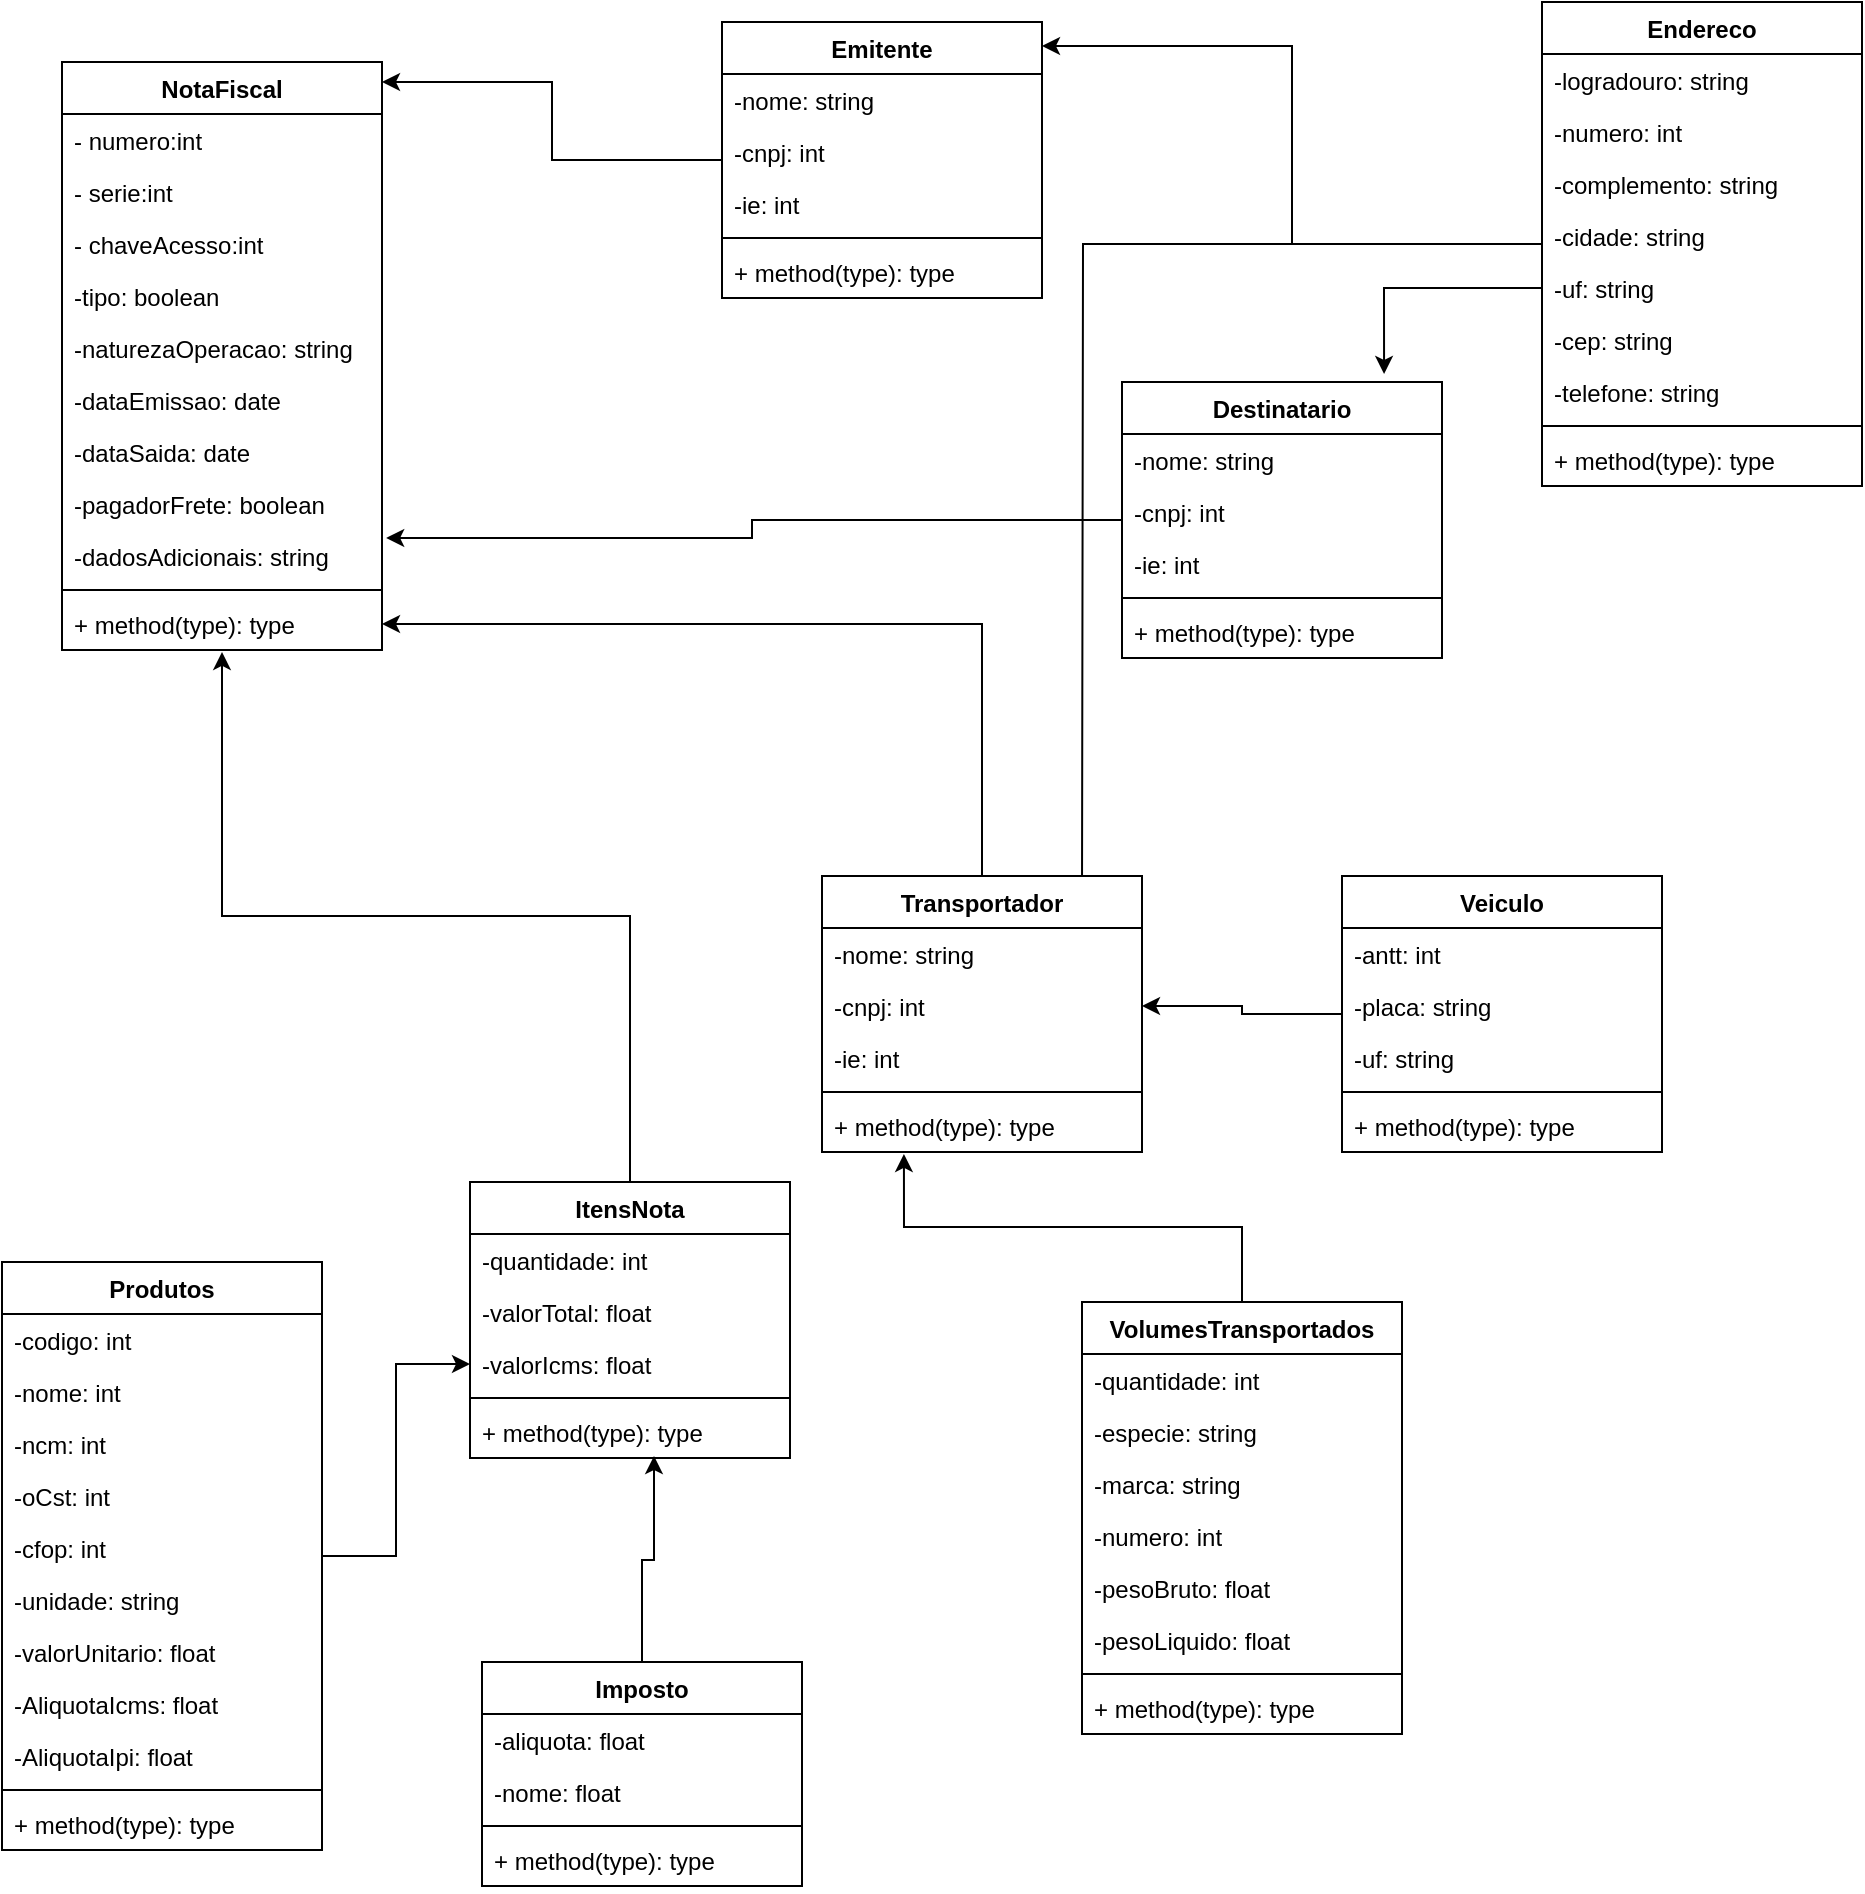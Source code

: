 <mxfile version="14.6.13" type="device"><diagram id="J-3nl17zhXkd8UWwo4iv" name="Página-1"><mxGraphModel dx="1662" dy="822" grid="1" gridSize="10" guides="1" tooltips="1" connect="1" arrows="1" fold="1" page="1" pageScale="1" pageWidth="827" pageHeight="1169" math="0" shadow="0"><root><mxCell id="0"/><mxCell id="1" parent="0"/><mxCell id="zcqOeVpO_hFbRM_wEelr-1" value="NotaFiscal" style="swimlane;fontStyle=1;align=center;verticalAlign=top;childLayout=stackLayout;horizontal=1;startSize=26;horizontalStack=0;resizeParent=1;resizeParentMax=0;resizeLast=0;collapsible=1;marginBottom=0;" vertex="1" parent="1"><mxGeometry x="50" y="40" width="160" height="294" as="geometry"/></mxCell><mxCell id="zcqOeVpO_hFbRM_wEelr-2" value="- numero:int" style="text;strokeColor=none;fillColor=none;align=left;verticalAlign=top;spacingLeft=4;spacingRight=4;overflow=hidden;rotatable=0;points=[[0,0.5],[1,0.5]];portConstraint=eastwest;" vertex="1" parent="zcqOeVpO_hFbRM_wEelr-1"><mxGeometry y="26" width="160" height="26" as="geometry"/></mxCell><mxCell id="zcqOeVpO_hFbRM_wEelr-5" value="- serie:int" style="text;strokeColor=none;fillColor=none;align=left;verticalAlign=top;spacingLeft=4;spacingRight=4;overflow=hidden;rotatable=0;points=[[0,0.5],[1,0.5]];portConstraint=eastwest;" vertex="1" parent="zcqOeVpO_hFbRM_wEelr-1"><mxGeometry y="52" width="160" height="26" as="geometry"/></mxCell><mxCell id="zcqOeVpO_hFbRM_wEelr-6" value="- chaveAcesso:int" style="text;strokeColor=none;fillColor=none;align=left;verticalAlign=top;spacingLeft=4;spacingRight=4;overflow=hidden;rotatable=0;points=[[0,0.5],[1,0.5]];portConstraint=eastwest;" vertex="1" parent="zcqOeVpO_hFbRM_wEelr-1"><mxGeometry y="78" width="160" height="26" as="geometry"/></mxCell><mxCell id="zcqOeVpO_hFbRM_wEelr-7" value="-tipo: boolean" style="text;strokeColor=none;fillColor=none;align=left;verticalAlign=top;spacingLeft=4;spacingRight=4;overflow=hidden;rotatable=0;points=[[0,0.5],[1,0.5]];portConstraint=eastwest;" vertex="1" parent="zcqOeVpO_hFbRM_wEelr-1"><mxGeometry y="104" width="160" height="26" as="geometry"/></mxCell><mxCell id="zcqOeVpO_hFbRM_wEelr-8" value="-naturezaOperacao: string" style="text;strokeColor=none;fillColor=none;align=left;verticalAlign=top;spacingLeft=4;spacingRight=4;overflow=hidden;rotatable=0;points=[[0,0.5],[1,0.5]];portConstraint=eastwest;" vertex="1" parent="zcqOeVpO_hFbRM_wEelr-1"><mxGeometry y="130" width="160" height="26" as="geometry"/></mxCell><mxCell id="zcqOeVpO_hFbRM_wEelr-37" value="-dataEmissao: date" style="text;strokeColor=none;fillColor=none;align=left;verticalAlign=top;spacingLeft=4;spacingRight=4;overflow=hidden;rotatable=0;points=[[0,0.5],[1,0.5]];portConstraint=eastwest;" vertex="1" parent="zcqOeVpO_hFbRM_wEelr-1"><mxGeometry y="156" width="160" height="26" as="geometry"/></mxCell><mxCell id="zcqOeVpO_hFbRM_wEelr-38" value="-dataSaida: date" style="text;strokeColor=none;fillColor=none;align=left;verticalAlign=top;spacingLeft=4;spacingRight=4;overflow=hidden;rotatable=0;points=[[0,0.5],[1,0.5]];portConstraint=eastwest;" vertex="1" parent="zcqOeVpO_hFbRM_wEelr-1"><mxGeometry y="182" width="160" height="26" as="geometry"/></mxCell><mxCell id="zcqOeVpO_hFbRM_wEelr-51" value="-pagadorFrete: boolean" style="text;strokeColor=none;fillColor=none;align=left;verticalAlign=top;spacingLeft=4;spacingRight=4;overflow=hidden;rotatable=0;points=[[0,0.5],[1,0.5]];portConstraint=eastwest;" vertex="1" parent="zcqOeVpO_hFbRM_wEelr-1"><mxGeometry y="208" width="160" height="26" as="geometry"/></mxCell><mxCell id="zcqOeVpO_hFbRM_wEelr-93" value="-dadosAdicionais: string" style="text;strokeColor=none;fillColor=none;align=left;verticalAlign=top;spacingLeft=4;spacingRight=4;overflow=hidden;rotatable=0;points=[[0,0.5],[1,0.5]];portConstraint=eastwest;" vertex="1" parent="zcqOeVpO_hFbRM_wEelr-1"><mxGeometry y="234" width="160" height="26" as="geometry"/></mxCell><mxCell id="zcqOeVpO_hFbRM_wEelr-3" value="" style="line;strokeWidth=1;fillColor=none;align=left;verticalAlign=middle;spacingTop=-1;spacingLeft=3;spacingRight=3;rotatable=0;labelPosition=right;points=[];portConstraint=eastwest;" vertex="1" parent="zcqOeVpO_hFbRM_wEelr-1"><mxGeometry y="260" width="160" height="8" as="geometry"/></mxCell><mxCell id="zcqOeVpO_hFbRM_wEelr-4" value="+ method(type): type" style="text;strokeColor=none;fillColor=none;align=left;verticalAlign=top;spacingLeft=4;spacingRight=4;overflow=hidden;rotatable=0;points=[[0,0.5],[1,0.5]];portConstraint=eastwest;" vertex="1" parent="zcqOeVpO_hFbRM_wEelr-1"><mxGeometry y="268" width="160" height="26" as="geometry"/></mxCell><mxCell id="zcqOeVpO_hFbRM_wEelr-101" style="edgeStyle=orthogonalEdgeStyle;rounded=0;orthogonalLoop=1;jettySize=auto;html=1;entryX=1;entryY=0.034;entryDx=0;entryDy=0;entryPerimeter=0;" edge="1" parent="1" source="zcqOeVpO_hFbRM_wEelr-10" target="zcqOeVpO_hFbRM_wEelr-1"><mxGeometry relative="1" as="geometry"/></mxCell><mxCell id="zcqOeVpO_hFbRM_wEelr-10" value="Emitente" style="swimlane;fontStyle=1;align=center;verticalAlign=top;childLayout=stackLayout;horizontal=1;startSize=26;horizontalStack=0;resizeParent=1;resizeParentMax=0;resizeLast=0;collapsible=1;marginBottom=0;" vertex="1" parent="1"><mxGeometry x="380" y="20" width="160" height="138" as="geometry"/></mxCell><mxCell id="zcqOeVpO_hFbRM_wEelr-11" value="-nome: string" style="text;strokeColor=none;fillColor=none;align=left;verticalAlign=top;spacingLeft=4;spacingRight=4;overflow=hidden;rotatable=0;points=[[0,0.5],[1,0.5]];portConstraint=eastwest;" vertex="1" parent="zcqOeVpO_hFbRM_wEelr-10"><mxGeometry y="26" width="160" height="26" as="geometry"/></mxCell><mxCell id="zcqOeVpO_hFbRM_wEelr-14" value="-cnpj: int" style="text;strokeColor=none;fillColor=none;align=left;verticalAlign=top;spacingLeft=4;spacingRight=4;overflow=hidden;rotatable=0;points=[[0,0.5],[1,0.5]];portConstraint=eastwest;" vertex="1" parent="zcqOeVpO_hFbRM_wEelr-10"><mxGeometry y="52" width="160" height="26" as="geometry"/></mxCell><mxCell id="zcqOeVpO_hFbRM_wEelr-15" value="-ie: int" style="text;strokeColor=none;fillColor=none;align=left;verticalAlign=top;spacingLeft=4;spacingRight=4;overflow=hidden;rotatable=0;points=[[0,0.5],[1,0.5]];portConstraint=eastwest;" vertex="1" parent="zcqOeVpO_hFbRM_wEelr-10"><mxGeometry y="78" width="160" height="26" as="geometry"/></mxCell><mxCell id="zcqOeVpO_hFbRM_wEelr-12" value="" style="line;strokeWidth=1;fillColor=none;align=left;verticalAlign=middle;spacingTop=-1;spacingLeft=3;spacingRight=3;rotatable=0;labelPosition=right;points=[];portConstraint=eastwest;" vertex="1" parent="zcqOeVpO_hFbRM_wEelr-10"><mxGeometry y="104" width="160" height="8" as="geometry"/></mxCell><mxCell id="zcqOeVpO_hFbRM_wEelr-13" value="+ method(type): type" style="text;strokeColor=none;fillColor=none;align=left;verticalAlign=top;spacingLeft=4;spacingRight=4;overflow=hidden;rotatable=0;points=[[0,0.5],[1,0.5]];portConstraint=eastwest;" vertex="1" parent="zcqOeVpO_hFbRM_wEelr-10"><mxGeometry y="112" width="160" height="26" as="geometry"/></mxCell><mxCell id="zcqOeVpO_hFbRM_wEelr-99" style="edgeStyle=orthogonalEdgeStyle;rounded=0;orthogonalLoop=1;jettySize=auto;html=1;entryX=1;entryY=0.087;entryDx=0;entryDy=0;entryPerimeter=0;" edge="1" parent="1" source="zcqOeVpO_hFbRM_wEelr-17" target="zcqOeVpO_hFbRM_wEelr-10"><mxGeometry relative="1" as="geometry"/></mxCell><mxCell id="zcqOeVpO_hFbRM_wEelr-106" style="edgeStyle=orthogonalEdgeStyle;rounded=0;orthogonalLoop=1;jettySize=auto;html=1;" edge="1" parent="1" source="zcqOeVpO_hFbRM_wEelr-17"><mxGeometry relative="1" as="geometry"><mxPoint x="560" y="460" as="targetPoint"/></mxGeometry></mxCell><mxCell id="zcqOeVpO_hFbRM_wEelr-17" value="Endereco" style="swimlane;fontStyle=1;align=center;verticalAlign=top;childLayout=stackLayout;horizontal=1;startSize=26;horizontalStack=0;resizeParent=1;resizeParentMax=0;resizeLast=0;collapsible=1;marginBottom=0;" vertex="1" parent="1"><mxGeometry x="790" y="10" width="160" height="242" as="geometry"/></mxCell><mxCell id="zcqOeVpO_hFbRM_wEelr-18" value="-logradouro: string" style="text;strokeColor=none;fillColor=none;align=left;verticalAlign=top;spacingLeft=4;spacingRight=4;overflow=hidden;rotatable=0;points=[[0,0.5],[1,0.5]];portConstraint=eastwest;" vertex="1" parent="zcqOeVpO_hFbRM_wEelr-17"><mxGeometry y="26" width="160" height="26" as="geometry"/></mxCell><mxCell id="zcqOeVpO_hFbRM_wEelr-21" value="-numero: int" style="text;strokeColor=none;fillColor=none;align=left;verticalAlign=top;spacingLeft=4;spacingRight=4;overflow=hidden;rotatable=0;points=[[0,0.5],[1,0.5]];portConstraint=eastwest;" vertex="1" parent="zcqOeVpO_hFbRM_wEelr-17"><mxGeometry y="52" width="160" height="26" as="geometry"/></mxCell><mxCell id="zcqOeVpO_hFbRM_wEelr-22" value="-complemento: string" style="text;strokeColor=none;fillColor=none;align=left;verticalAlign=top;spacingLeft=4;spacingRight=4;overflow=hidden;rotatable=0;points=[[0,0.5],[1,0.5]];portConstraint=eastwest;" vertex="1" parent="zcqOeVpO_hFbRM_wEelr-17"><mxGeometry y="78" width="160" height="26" as="geometry"/></mxCell><mxCell id="zcqOeVpO_hFbRM_wEelr-23" value="-cidade: string" style="text;strokeColor=none;fillColor=none;align=left;verticalAlign=top;spacingLeft=4;spacingRight=4;overflow=hidden;rotatable=0;points=[[0,0.5],[1,0.5]];portConstraint=eastwest;" vertex="1" parent="zcqOeVpO_hFbRM_wEelr-17"><mxGeometry y="104" width="160" height="26" as="geometry"/></mxCell><mxCell id="zcqOeVpO_hFbRM_wEelr-24" value="-uf: string" style="text;strokeColor=none;fillColor=none;align=left;verticalAlign=top;spacingLeft=4;spacingRight=4;overflow=hidden;rotatable=0;points=[[0,0.5],[1,0.5]];portConstraint=eastwest;" vertex="1" parent="zcqOeVpO_hFbRM_wEelr-17"><mxGeometry y="130" width="160" height="26" as="geometry"/></mxCell><mxCell id="zcqOeVpO_hFbRM_wEelr-25" value="-cep: string" style="text;strokeColor=none;fillColor=none;align=left;verticalAlign=top;spacingLeft=4;spacingRight=4;overflow=hidden;rotatable=0;points=[[0,0.5],[1,0.5]];portConstraint=eastwest;" vertex="1" parent="zcqOeVpO_hFbRM_wEelr-17"><mxGeometry y="156" width="160" height="26" as="geometry"/></mxCell><mxCell id="zcqOeVpO_hFbRM_wEelr-26" value="-telefone: string" style="text;strokeColor=none;fillColor=none;align=left;verticalAlign=top;spacingLeft=4;spacingRight=4;overflow=hidden;rotatable=0;points=[[0,0.5],[1,0.5]];portConstraint=eastwest;" vertex="1" parent="zcqOeVpO_hFbRM_wEelr-17"><mxGeometry y="182" width="160" height="26" as="geometry"/></mxCell><mxCell id="zcqOeVpO_hFbRM_wEelr-19" value="" style="line;strokeWidth=1;fillColor=none;align=left;verticalAlign=middle;spacingTop=-1;spacingLeft=3;spacingRight=3;rotatable=0;labelPosition=right;points=[];portConstraint=eastwest;" vertex="1" parent="zcqOeVpO_hFbRM_wEelr-17"><mxGeometry y="208" width="160" height="8" as="geometry"/></mxCell><mxCell id="zcqOeVpO_hFbRM_wEelr-20" value="+ method(type): type" style="text;strokeColor=none;fillColor=none;align=left;verticalAlign=top;spacingLeft=4;spacingRight=4;overflow=hidden;rotatable=0;points=[[0,0.5],[1,0.5]];portConstraint=eastwest;" vertex="1" parent="zcqOeVpO_hFbRM_wEelr-17"><mxGeometry y="216" width="160" height="26" as="geometry"/></mxCell><mxCell id="zcqOeVpO_hFbRM_wEelr-102" style="edgeStyle=orthogonalEdgeStyle;rounded=0;orthogonalLoop=1;jettySize=auto;html=1;entryX=1.013;entryY=0.154;entryDx=0;entryDy=0;entryPerimeter=0;" edge="1" parent="1" source="zcqOeVpO_hFbRM_wEelr-31" target="zcqOeVpO_hFbRM_wEelr-93"><mxGeometry relative="1" as="geometry"/></mxCell><mxCell id="zcqOeVpO_hFbRM_wEelr-31" value="Destinatario" style="swimlane;fontStyle=1;align=center;verticalAlign=top;childLayout=stackLayout;horizontal=1;startSize=26;horizontalStack=0;resizeParent=1;resizeParentMax=0;resizeLast=0;collapsible=1;marginBottom=0;" vertex="1" parent="1"><mxGeometry x="580" y="200" width="160" height="138" as="geometry"/></mxCell><mxCell id="zcqOeVpO_hFbRM_wEelr-32" value="-nome: string" style="text;strokeColor=none;fillColor=none;align=left;verticalAlign=top;spacingLeft=4;spacingRight=4;overflow=hidden;rotatable=0;points=[[0,0.5],[1,0.5]];portConstraint=eastwest;" vertex="1" parent="zcqOeVpO_hFbRM_wEelr-31"><mxGeometry y="26" width="160" height="26" as="geometry"/></mxCell><mxCell id="zcqOeVpO_hFbRM_wEelr-33" value="-cnpj: int" style="text;strokeColor=none;fillColor=none;align=left;verticalAlign=top;spacingLeft=4;spacingRight=4;overflow=hidden;rotatable=0;points=[[0,0.5],[1,0.5]];portConstraint=eastwest;" vertex="1" parent="zcqOeVpO_hFbRM_wEelr-31"><mxGeometry y="52" width="160" height="26" as="geometry"/></mxCell><mxCell id="zcqOeVpO_hFbRM_wEelr-34" value="-ie: int" style="text;strokeColor=none;fillColor=none;align=left;verticalAlign=top;spacingLeft=4;spacingRight=4;overflow=hidden;rotatable=0;points=[[0,0.5],[1,0.5]];portConstraint=eastwest;" vertex="1" parent="zcqOeVpO_hFbRM_wEelr-31"><mxGeometry y="78" width="160" height="26" as="geometry"/></mxCell><mxCell id="zcqOeVpO_hFbRM_wEelr-35" value="" style="line;strokeWidth=1;fillColor=none;align=left;verticalAlign=middle;spacingTop=-1;spacingLeft=3;spacingRight=3;rotatable=0;labelPosition=right;points=[];portConstraint=eastwest;" vertex="1" parent="zcqOeVpO_hFbRM_wEelr-31"><mxGeometry y="104" width="160" height="8" as="geometry"/></mxCell><mxCell id="zcqOeVpO_hFbRM_wEelr-36" value="+ method(type): type" style="text;strokeColor=none;fillColor=none;align=left;verticalAlign=top;spacingLeft=4;spacingRight=4;overflow=hidden;rotatable=0;points=[[0,0.5],[1,0.5]];portConstraint=eastwest;" vertex="1" parent="zcqOeVpO_hFbRM_wEelr-31"><mxGeometry y="112" width="160" height="26" as="geometry"/></mxCell><mxCell id="zcqOeVpO_hFbRM_wEelr-103" style="edgeStyle=orthogonalEdgeStyle;rounded=0;orthogonalLoop=1;jettySize=auto;html=1;entryX=1;entryY=0.5;entryDx=0;entryDy=0;" edge="1" parent="1" source="zcqOeVpO_hFbRM_wEelr-39" target="zcqOeVpO_hFbRM_wEelr-4"><mxGeometry relative="1" as="geometry"/></mxCell><mxCell id="zcqOeVpO_hFbRM_wEelr-39" value="Transportador" style="swimlane;fontStyle=1;align=center;verticalAlign=top;childLayout=stackLayout;horizontal=1;startSize=26;horizontalStack=0;resizeParent=1;resizeParentMax=0;resizeLast=0;collapsible=1;marginBottom=0;" vertex="1" parent="1"><mxGeometry x="430" y="447" width="160" height="138" as="geometry"/></mxCell><mxCell id="zcqOeVpO_hFbRM_wEelr-40" value="-nome: string" style="text;strokeColor=none;fillColor=none;align=left;verticalAlign=top;spacingLeft=4;spacingRight=4;overflow=hidden;rotatable=0;points=[[0,0.5],[1,0.5]];portConstraint=eastwest;" vertex="1" parent="zcqOeVpO_hFbRM_wEelr-39"><mxGeometry y="26" width="160" height="26" as="geometry"/></mxCell><mxCell id="zcqOeVpO_hFbRM_wEelr-41" value="-cnpj: int" style="text;strokeColor=none;fillColor=none;align=left;verticalAlign=top;spacingLeft=4;spacingRight=4;overflow=hidden;rotatable=0;points=[[0,0.5],[1,0.5]];portConstraint=eastwest;" vertex="1" parent="zcqOeVpO_hFbRM_wEelr-39"><mxGeometry y="52" width="160" height="26" as="geometry"/></mxCell><mxCell id="zcqOeVpO_hFbRM_wEelr-42" value="-ie: int" style="text;strokeColor=none;fillColor=none;align=left;verticalAlign=top;spacingLeft=4;spacingRight=4;overflow=hidden;rotatable=0;points=[[0,0.5],[1,0.5]];portConstraint=eastwest;" vertex="1" parent="zcqOeVpO_hFbRM_wEelr-39"><mxGeometry y="78" width="160" height="26" as="geometry"/></mxCell><mxCell id="zcqOeVpO_hFbRM_wEelr-43" value="" style="line;strokeWidth=1;fillColor=none;align=left;verticalAlign=middle;spacingTop=-1;spacingLeft=3;spacingRight=3;rotatable=0;labelPosition=right;points=[];portConstraint=eastwest;" vertex="1" parent="zcqOeVpO_hFbRM_wEelr-39"><mxGeometry y="104" width="160" height="8" as="geometry"/></mxCell><mxCell id="zcqOeVpO_hFbRM_wEelr-44" value="+ method(type): type" style="text;strokeColor=none;fillColor=none;align=left;verticalAlign=top;spacingLeft=4;spacingRight=4;overflow=hidden;rotatable=0;points=[[0,0.5],[1,0.5]];portConstraint=eastwest;" vertex="1" parent="zcqOeVpO_hFbRM_wEelr-39"><mxGeometry y="112" width="160" height="26" as="geometry"/></mxCell><mxCell id="zcqOeVpO_hFbRM_wEelr-110" style="edgeStyle=orthogonalEdgeStyle;rounded=0;orthogonalLoop=1;jettySize=auto;html=1;entryX=0.575;entryY=0.962;entryDx=0;entryDy=0;entryPerimeter=0;" edge="1" parent="1" source="zcqOeVpO_hFbRM_wEelr-46" target="zcqOeVpO_hFbRM_wEelr-90"><mxGeometry relative="1" as="geometry"/></mxCell><mxCell id="zcqOeVpO_hFbRM_wEelr-46" value="Imposto" style="swimlane;fontStyle=1;align=center;verticalAlign=top;childLayout=stackLayout;horizontal=1;startSize=26;horizontalStack=0;resizeParent=1;resizeParentMax=0;resizeLast=0;collapsible=1;marginBottom=0;" vertex="1" parent="1"><mxGeometry x="260" y="840" width="160" height="112" as="geometry"/></mxCell><mxCell id="zcqOeVpO_hFbRM_wEelr-47" value="-aliquota: float" style="text;strokeColor=none;fillColor=none;align=left;verticalAlign=top;spacingLeft=4;spacingRight=4;overflow=hidden;rotatable=0;points=[[0,0.5],[1,0.5]];portConstraint=eastwest;" vertex="1" parent="zcqOeVpO_hFbRM_wEelr-46"><mxGeometry y="26" width="160" height="26" as="geometry"/></mxCell><mxCell id="zcqOeVpO_hFbRM_wEelr-50" value="-nome: float" style="text;strokeColor=none;fillColor=none;align=left;verticalAlign=top;spacingLeft=4;spacingRight=4;overflow=hidden;rotatable=0;points=[[0,0.5],[1,0.5]];portConstraint=eastwest;" vertex="1" parent="zcqOeVpO_hFbRM_wEelr-46"><mxGeometry y="52" width="160" height="26" as="geometry"/></mxCell><mxCell id="zcqOeVpO_hFbRM_wEelr-48" value="" style="line;strokeWidth=1;fillColor=none;align=left;verticalAlign=middle;spacingTop=-1;spacingLeft=3;spacingRight=3;rotatable=0;labelPosition=right;points=[];portConstraint=eastwest;" vertex="1" parent="zcqOeVpO_hFbRM_wEelr-46"><mxGeometry y="78" width="160" height="8" as="geometry"/></mxCell><mxCell id="zcqOeVpO_hFbRM_wEelr-49" value="+ method(type): type" style="text;strokeColor=none;fillColor=none;align=left;verticalAlign=top;spacingLeft=4;spacingRight=4;overflow=hidden;rotatable=0;points=[[0,0.5],[1,0.5]];portConstraint=eastwest;" vertex="1" parent="zcqOeVpO_hFbRM_wEelr-46"><mxGeometry y="86" width="160" height="26" as="geometry"/></mxCell><mxCell id="zcqOeVpO_hFbRM_wEelr-105" style="edgeStyle=orthogonalEdgeStyle;rounded=0;orthogonalLoop=1;jettySize=auto;html=1;entryX=1;entryY=0.5;entryDx=0;entryDy=0;" edge="1" parent="1" source="zcqOeVpO_hFbRM_wEelr-54" target="zcqOeVpO_hFbRM_wEelr-41"><mxGeometry relative="1" as="geometry"/></mxCell><mxCell id="zcqOeVpO_hFbRM_wEelr-54" value="Veiculo" style="swimlane;fontStyle=1;align=center;verticalAlign=top;childLayout=stackLayout;horizontal=1;startSize=26;horizontalStack=0;resizeParent=1;resizeParentMax=0;resizeLast=0;collapsible=1;marginBottom=0;" vertex="1" parent="1"><mxGeometry x="690" y="447" width="160" height="138" as="geometry"/></mxCell><mxCell id="zcqOeVpO_hFbRM_wEelr-59" value="-antt: int" style="text;strokeColor=none;fillColor=none;align=left;verticalAlign=top;spacingLeft=4;spacingRight=4;overflow=hidden;rotatable=0;points=[[0,0.5],[1,0.5]];portConstraint=eastwest;" vertex="1" parent="zcqOeVpO_hFbRM_wEelr-54"><mxGeometry y="26" width="160" height="26" as="geometry"/></mxCell><mxCell id="zcqOeVpO_hFbRM_wEelr-60" value="-placa: string" style="text;strokeColor=none;fillColor=none;align=left;verticalAlign=top;spacingLeft=4;spacingRight=4;overflow=hidden;rotatable=0;points=[[0,0.5],[1,0.5]];portConstraint=eastwest;" vertex="1" parent="zcqOeVpO_hFbRM_wEelr-54"><mxGeometry y="52" width="160" height="26" as="geometry"/></mxCell><mxCell id="zcqOeVpO_hFbRM_wEelr-61" value="-uf: string" style="text;strokeColor=none;fillColor=none;align=left;verticalAlign=top;spacingLeft=4;spacingRight=4;overflow=hidden;rotatable=0;points=[[0,0.5],[1,0.5]];portConstraint=eastwest;" vertex="1" parent="zcqOeVpO_hFbRM_wEelr-54"><mxGeometry y="78" width="160" height="26" as="geometry"/></mxCell><mxCell id="zcqOeVpO_hFbRM_wEelr-56" value="" style="line;strokeWidth=1;fillColor=none;align=left;verticalAlign=middle;spacingTop=-1;spacingLeft=3;spacingRight=3;rotatable=0;labelPosition=right;points=[];portConstraint=eastwest;" vertex="1" parent="zcqOeVpO_hFbRM_wEelr-54"><mxGeometry y="104" width="160" height="8" as="geometry"/></mxCell><mxCell id="zcqOeVpO_hFbRM_wEelr-57" value="+ method(type): type" style="text;strokeColor=none;fillColor=none;align=left;verticalAlign=top;spacingLeft=4;spacingRight=4;overflow=hidden;rotatable=0;points=[[0,0.5],[1,0.5]];portConstraint=eastwest;" vertex="1" parent="zcqOeVpO_hFbRM_wEelr-54"><mxGeometry y="112" width="160" height="26" as="geometry"/></mxCell><mxCell id="zcqOeVpO_hFbRM_wEelr-108" style="edgeStyle=orthogonalEdgeStyle;rounded=0;orthogonalLoop=1;jettySize=auto;html=1;entryX=0;entryY=0.5;entryDx=0;entryDy=0;" edge="1" parent="1" source="zcqOeVpO_hFbRM_wEelr-62" target="zcqOeVpO_hFbRM_wEelr-92"><mxGeometry relative="1" as="geometry"/></mxCell><mxCell id="zcqOeVpO_hFbRM_wEelr-62" value="Produtos" style="swimlane;fontStyle=1;align=center;verticalAlign=top;childLayout=stackLayout;horizontal=1;startSize=26;horizontalStack=0;resizeParent=1;resizeParentMax=0;resizeLast=0;collapsible=1;marginBottom=0;" vertex="1" parent="1"><mxGeometry x="20" y="640" width="160" height="294" as="geometry"/></mxCell><mxCell id="zcqOeVpO_hFbRM_wEelr-63" value="-codigo: int" style="text;strokeColor=none;fillColor=none;align=left;verticalAlign=top;spacingLeft=4;spacingRight=4;overflow=hidden;rotatable=0;points=[[0,0.5],[1,0.5]];portConstraint=eastwest;" vertex="1" parent="zcqOeVpO_hFbRM_wEelr-62"><mxGeometry y="26" width="160" height="26" as="geometry"/></mxCell><mxCell id="zcqOeVpO_hFbRM_wEelr-66" value="-nome: int" style="text;strokeColor=none;fillColor=none;align=left;verticalAlign=top;spacingLeft=4;spacingRight=4;overflow=hidden;rotatable=0;points=[[0,0.5],[1,0.5]];portConstraint=eastwest;" vertex="1" parent="zcqOeVpO_hFbRM_wEelr-62"><mxGeometry y="52" width="160" height="26" as="geometry"/></mxCell><mxCell id="zcqOeVpO_hFbRM_wEelr-67" value="-ncm: int" style="text;strokeColor=none;fillColor=none;align=left;verticalAlign=top;spacingLeft=4;spacingRight=4;overflow=hidden;rotatable=0;points=[[0,0.5],[1,0.5]];portConstraint=eastwest;" vertex="1" parent="zcqOeVpO_hFbRM_wEelr-62"><mxGeometry y="78" width="160" height="26" as="geometry"/></mxCell><mxCell id="zcqOeVpO_hFbRM_wEelr-69" value="-oCst: int" style="text;strokeColor=none;fillColor=none;align=left;verticalAlign=top;spacingLeft=4;spacingRight=4;overflow=hidden;rotatable=0;points=[[0,0.5],[1,0.5]];portConstraint=eastwest;" vertex="1" parent="zcqOeVpO_hFbRM_wEelr-62"><mxGeometry y="104" width="160" height="26" as="geometry"/></mxCell><mxCell id="zcqOeVpO_hFbRM_wEelr-70" value="-cfop: int" style="text;strokeColor=none;fillColor=none;align=left;verticalAlign=top;spacingLeft=4;spacingRight=4;overflow=hidden;rotatable=0;points=[[0,0.5],[1,0.5]];portConstraint=eastwest;" vertex="1" parent="zcqOeVpO_hFbRM_wEelr-62"><mxGeometry y="130" width="160" height="26" as="geometry"/></mxCell><mxCell id="zcqOeVpO_hFbRM_wEelr-71" value="-unidade: string" style="text;strokeColor=none;fillColor=none;align=left;verticalAlign=top;spacingLeft=4;spacingRight=4;overflow=hidden;rotatable=0;points=[[0,0.5],[1,0.5]];portConstraint=eastwest;" vertex="1" parent="zcqOeVpO_hFbRM_wEelr-62"><mxGeometry y="156" width="160" height="26" as="geometry"/></mxCell><mxCell id="zcqOeVpO_hFbRM_wEelr-84" value="-valorUnitario: float" style="text;strokeColor=none;fillColor=none;align=left;verticalAlign=top;spacingLeft=4;spacingRight=4;overflow=hidden;rotatable=0;points=[[0,0.5],[1,0.5]];portConstraint=eastwest;" vertex="1" parent="zcqOeVpO_hFbRM_wEelr-62"><mxGeometry y="182" width="160" height="26" as="geometry"/></mxCell><mxCell id="zcqOeVpO_hFbRM_wEelr-85" value="-AliquotaIcms: float" style="text;strokeColor=none;fillColor=none;align=left;verticalAlign=top;spacingLeft=4;spacingRight=4;overflow=hidden;rotatable=0;points=[[0,0.5],[1,0.5]];portConstraint=eastwest;" vertex="1" parent="zcqOeVpO_hFbRM_wEelr-62"><mxGeometry y="208" width="160" height="26" as="geometry"/></mxCell><mxCell id="zcqOeVpO_hFbRM_wEelr-86" value="-AliquotaIpi: float" style="text;strokeColor=none;fillColor=none;align=left;verticalAlign=top;spacingLeft=4;spacingRight=4;overflow=hidden;rotatable=0;points=[[0,0.5],[1,0.5]];portConstraint=eastwest;" vertex="1" parent="zcqOeVpO_hFbRM_wEelr-62"><mxGeometry y="234" width="160" height="26" as="geometry"/></mxCell><mxCell id="zcqOeVpO_hFbRM_wEelr-64" value="" style="line;strokeWidth=1;fillColor=none;align=left;verticalAlign=middle;spacingTop=-1;spacingLeft=3;spacingRight=3;rotatable=0;labelPosition=right;points=[];portConstraint=eastwest;" vertex="1" parent="zcqOeVpO_hFbRM_wEelr-62"><mxGeometry y="260" width="160" height="8" as="geometry"/></mxCell><mxCell id="zcqOeVpO_hFbRM_wEelr-65" value="+ method(type): type" style="text;strokeColor=none;fillColor=none;align=left;verticalAlign=top;spacingLeft=4;spacingRight=4;overflow=hidden;rotatable=0;points=[[0,0.5],[1,0.5]];portConstraint=eastwest;" vertex="1" parent="zcqOeVpO_hFbRM_wEelr-62"><mxGeometry y="268" width="160" height="26" as="geometry"/></mxCell><mxCell id="zcqOeVpO_hFbRM_wEelr-107" style="edgeStyle=orthogonalEdgeStyle;rounded=0;orthogonalLoop=1;jettySize=auto;html=1;entryX=0.256;entryY=1.038;entryDx=0;entryDy=0;entryPerimeter=0;" edge="1" parent="1" source="zcqOeVpO_hFbRM_wEelr-74" target="zcqOeVpO_hFbRM_wEelr-44"><mxGeometry relative="1" as="geometry"/></mxCell><mxCell id="zcqOeVpO_hFbRM_wEelr-74" value="VolumesTransportados" style="swimlane;fontStyle=1;align=center;verticalAlign=top;childLayout=stackLayout;horizontal=1;startSize=26;horizontalStack=0;resizeParent=1;resizeParentMax=0;resizeLast=0;collapsible=1;marginBottom=0;" vertex="1" parent="1"><mxGeometry x="560" y="660" width="160" height="216" as="geometry"/></mxCell><mxCell id="zcqOeVpO_hFbRM_wEelr-72" value="-quantidade: int" style="text;strokeColor=none;fillColor=none;align=left;verticalAlign=top;spacingLeft=4;spacingRight=4;overflow=hidden;rotatable=0;points=[[0,0.5],[1,0.5]];portConstraint=eastwest;" vertex="1" parent="zcqOeVpO_hFbRM_wEelr-74"><mxGeometry y="26" width="160" height="26" as="geometry"/></mxCell><mxCell id="zcqOeVpO_hFbRM_wEelr-73" value="-especie: string" style="text;strokeColor=none;fillColor=none;align=left;verticalAlign=top;spacingLeft=4;spacingRight=4;overflow=hidden;rotatable=0;points=[[0,0.5],[1,0.5]];portConstraint=eastwest;" vertex="1" parent="zcqOeVpO_hFbRM_wEelr-74"><mxGeometry y="52" width="160" height="26" as="geometry"/></mxCell><mxCell id="zcqOeVpO_hFbRM_wEelr-80" value="-marca: string" style="text;strokeColor=none;fillColor=none;align=left;verticalAlign=top;spacingLeft=4;spacingRight=4;overflow=hidden;rotatable=0;points=[[0,0.5],[1,0.5]];portConstraint=eastwest;" vertex="1" parent="zcqOeVpO_hFbRM_wEelr-74"><mxGeometry y="78" width="160" height="26" as="geometry"/></mxCell><mxCell id="zcqOeVpO_hFbRM_wEelr-81" value="-numero: int" style="text;strokeColor=none;fillColor=none;align=left;verticalAlign=top;spacingLeft=4;spacingRight=4;overflow=hidden;rotatable=0;points=[[0,0.5],[1,0.5]];portConstraint=eastwest;" vertex="1" parent="zcqOeVpO_hFbRM_wEelr-74"><mxGeometry y="104" width="160" height="26" as="geometry"/></mxCell><mxCell id="zcqOeVpO_hFbRM_wEelr-82" value="-pesoBruto: float" style="text;strokeColor=none;fillColor=none;align=left;verticalAlign=top;spacingLeft=4;spacingRight=4;overflow=hidden;rotatable=0;points=[[0,0.5],[1,0.5]];portConstraint=eastwest;" vertex="1" parent="zcqOeVpO_hFbRM_wEelr-74"><mxGeometry y="130" width="160" height="26" as="geometry"/></mxCell><mxCell id="zcqOeVpO_hFbRM_wEelr-83" value="-pesoLiquido: float" style="text;strokeColor=none;fillColor=none;align=left;verticalAlign=top;spacingLeft=4;spacingRight=4;overflow=hidden;rotatable=0;points=[[0,0.5],[1,0.5]];portConstraint=eastwest;" vertex="1" parent="zcqOeVpO_hFbRM_wEelr-74"><mxGeometry y="156" width="160" height="26" as="geometry"/></mxCell><mxCell id="zcqOeVpO_hFbRM_wEelr-78" value="" style="line;strokeWidth=1;fillColor=none;align=left;verticalAlign=middle;spacingTop=-1;spacingLeft=3;spacingRight=3;rotatable=0;labelPosition=right;points=[];portConstraint=eastwest;" vertex="1" parent="zcqOeVpO_hFbRM_wEelr-74"><mxGeometry y="182" width="160" height="8" as="geometry"/></mxCell><mxCell id="zcqOeVpO_hFbRM_wEelr-79" value="+ method(type): type" style="text;strokeColor=none;fillColor=none;align=left;verticalAlign=top;spacingLeft=4;spacingRight=4;overflow=hidden;rotatable=0;points=[[0,0.5],[1,0.5]];portConstraint=eastwest;" vertex="1" parent="zcqOeVpO_hFbRM_wEelr-74"><mxGeometry y="190" width="160" height="26" as="geometry"/></mxCell><mxCell id="zcqOeVpO_hFbRM_wEelr-109" style="edgeStyle=orthogonalEdgeStyle;rounded=0;orthogonalLoop=1;jettySize=auto;html=1;entryX=0.5;entryY=1.038;entryDx=0;entryDy=0;entryPerimeter=0;" edge="1" parent="1" source="zcqOeVpO_hFbRM_wEelr-87" target="zcqOeVpO_hFbRM_wEelr-4"><mxGeometry relative="1" as="geometry"/></mxCell><mxCell id="zcqOeVpO_hFbRM_wEelr-87" value="ItensNota" style="swimlane;fontStyle=1;align=center;verticalAlign=top;childLayout=stackLayout;horizontal=1;startSize=26;horizontalStack=0;resizeParent=1;resizeParentMax=0;resizeLast=0;collapsible=1;marginBottom=0;" vertex="1" parent="1"><mxGeometry x="254" y="600" width="160" height="138" as="geometry"/></mxCell><mxCell id="zcqOeVpO_hFbRM_wEelr-88" value="-quantidade: int" style="text;strokeColor=none;fillColor=none;align=left;verticalAlign=top;spacingLeft=4;spacingRight=4;overflow=hidden;rotatable=0;points=[[0,0.5],[1,0.5]];portConstraint=eastwest;" vertex="1" parent="zcqOeVpO_hFbRM_wEelr-87"><mxGeometry y="26" width="160" height="26" as="geometry"/></mxCell><mxCell id="zcqOeVpO_hFbRM_wEelr-91" value="-valorTotal: float" style="text;strokeColor=none;fillColor=none;align=left;verticalAlign=top;spacingLeft=4;spacingRight=4;overflow=hidden;rotatable=0;points=[[0,0.5],[1,0.5]];portConstraint=eastwest;" vertex="1" parent="zcqOeVpO_hFbRM_wEelr-87"><mxGeometry y="52" width="160" height="26" as="geometry"/></mxCell><mxCell id="zcqOeVpO_hFbRM_wEelr-92" value="-valorIcms: float" style="text;strokeColor=none;fillColor=none;align=left;verticalAlign=top;spacingLeft=4;spacingRight=4;overflow=hidden;rotatable=0;points=[[0,0.5],[1,0.5]];portConstraint=eastwest;" vertex="1" parent="zcqOeVpO_hFbRM_wEelr-87"><mxGeometry y="78" width="160" height="26" as="geometry"/></mxCell><mxCell id="zcqOeVpO_hFbRM_wEelr-89" value="" style="line;strokeWidth=1;fillColor=none;align=left;verticalAlign=middle;spacingTop=-1;spacingLeft=3;spacingRight=3;rotatable=0;labelPosition=right;points=[];portConstraint=eastwest;" vertex="1" parent="zcqOeVpO_hFbRM_wEelr-87"><mxGeometry y="104" width="160" height="8" as="geometry"/></mxCell><mxCell id="zcqOeVpO_hFbRM_wEelr-90" value="+ method(type): type" style="text;strokeColor=none;fillColor=none;align=left;verticalAlign=top;spacingLeft=4;spacingRight=4;overflow=hidden;rotatable=0;points=[[0,0.5],[1,0.5]];portConstraint=eastwest;" vertex="1" parent="zcqOeVpO_hFbRM_wEelr-87"><mxGeometry y="112" width="160" height="26" as="geometry"/></mxCell><mxCell id="zcqOeVpO_hFbRM_wEelr-100" style="edgeStyle=orthogonalEdgeStyle;rounded=0;orthogonalLoop=1;jettySize=auto;html=1;exitX=0;exitY=0.5;exitDx=0;exitDy=0;entryX=0.819;entryY=-0.029;entryDx=0;entryDy=0;entryPerimeter=0;" edge="1" parent="1" source="zcqOeVpO_hFbRM_wEelr-24" target="zcqOeVpO_hFbRM_wEelr-31"><mxGeometry relative="1" as="geometry"/></mxCell></root></mxGraphModel></diagram></mxfile>